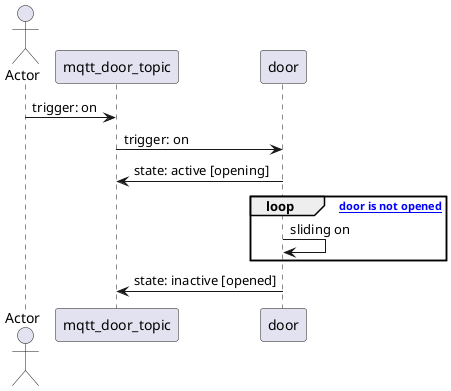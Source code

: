 @startuml communication_format_example
actor Actor
participant mqtt_door_topic
participant door

Actor -> mqtt_door_topic: trigger: on
mqtt_door_topic -> door: trigger: on
door -> mqtt_door_topic: state: active [opening]
loop [on door is not opened]
    door -> door: sliding on
end

door -> mqtt_door_topic: state: inactive [opened]
@enduml
